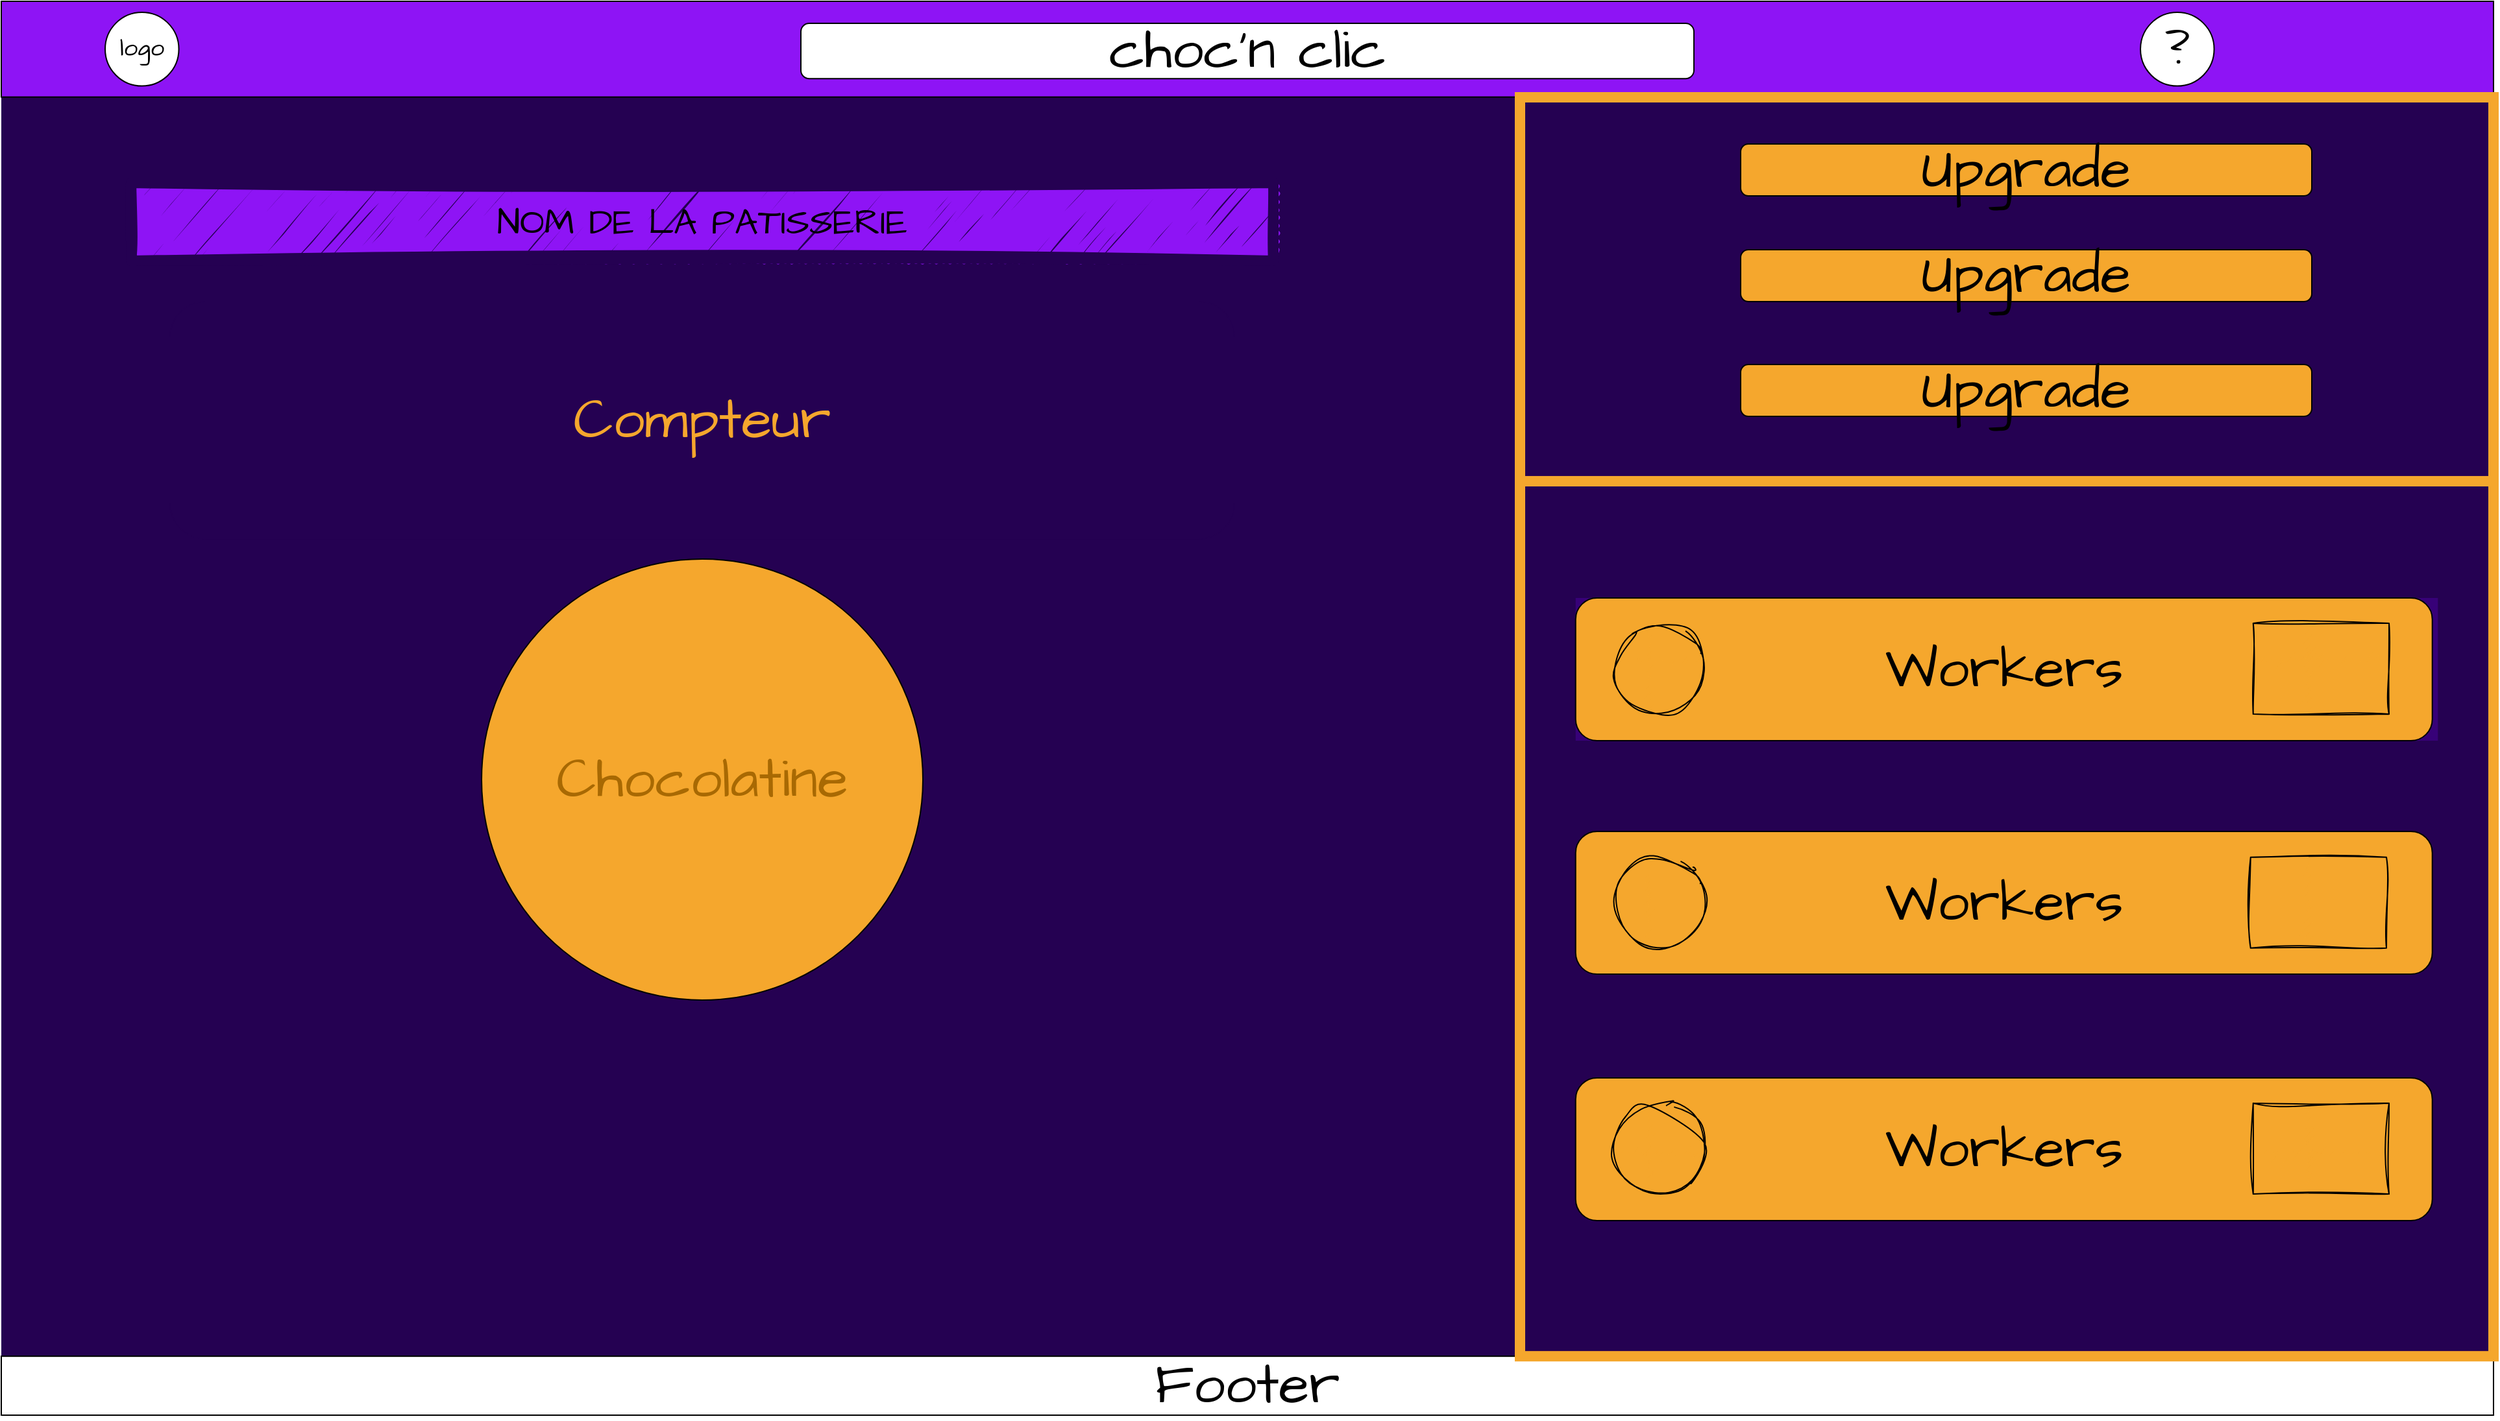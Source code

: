 <mxfile>
    <diagram id="IddLgOeBH7niCE1eEtD_" name="Page-1">
        <mxGraphModel dx="2630" dy="1500" grid="1" gridSize="10" guides="1" tooltips="1" connect="1" arrows="1" fold="1" page="1" pageScale="1" pageWidth="1200" pageHeight="1920" background="#ffffff" math="0" shadow="0">
            <root>
                <mxCell id="0"/>
                <mxCell id="1" parent="0"/>
                <mxCell id="3" value="" style="rounded=0;whiteSpace=wrap;html=1;hachureGap=4;fontFamily=Architects Daughter;fontSource=https%3A%2F%2Ffonts.googleapis.com%2Fcss%3Ffamily%3DArchitects%2BDaughter;fontSize=20;fillColor=#250152;fontColor=#ffffff;strokeColor=none;" parent="1" vertex="1">
                    <mxGeometry x="190" y="40" width="1920" height="1090" as="geometry"/>
                </mxCell>
                <mxCell id="4" value="" style="rounded=0;whiteSpace=wrap;html=1;sketch=0;hachureGap=4;jiggle=2;curveFitting=1;fontFamily=Architects Daughter;fontSource=https%3A%2F%2Ffonts.googleapis.com%2Fcss%3Ffamily%3DArchitects%2BDaughter;fontSize=20;fillColor=#8E14F5;strokeColor=#000000;" parent="1" vertex="1">
                    <mxGeometry x="190" y="40" width="1920" height="73.802" as="geometry"/>
                </mxCell>
                <mxCell id="6" value="&lt;font style=&quot;font-size: 19px;&quot;&gt;logo&lt;/font&gt;" style="ellipse;whiteSpace=wrap;html=1;aspect=fixed;sketch=0;hachureGap=4;jiggle=2;curveFitting=1;fontFamily=Architects Daughter;fontSource=https%3A%2F%2Ffonts.googleapis.com%2Fcss%3Ffamily%3DArchitects%2BDaughter;fontSize=19;" parent="1" vertex="1">
                    <mxGeometry x="270" y="48.516" width="56.771" height="56.771" as="geometry"/>
                </mxCell>
                <mxCell id="7" value="&lt;font style=&quot;font-size: 43px;&quot;&gt;choc'n clic&lt;/font&gt;" style="rounded=1;whiteSpace=wrap;html=1;sketch=0;hachureGap=4;jiggle=2;curveFitting=1;fontFamily=Architects Daughter;fontSource=https%3A%2F%2Ffonts.googleapis.com%2Fcss%3Ffamily%3DArchitects%2BDaughter;fontSize=20;" parent="1" vertex="1">
                    <mxGeometry x="806.0" y="57.031" width="688.0" height="42.578" as="geometry"/>
                </mxCell>
                <mxCell id="11" value="&lt;font style=&quot;font-size: 38px;&quot;&gt;?&lt;/font&gt;" style="ellipse;whiteSpace=wrap;html=1;aspect=fixed;sketch=0;hachureGap=4;jiggle=2;curveFitting=1;fontFamily=Architects Daughter;fontSource=https%3A%2F%2Ffonts.googleapis.com%2Fcss%3Ffamily%3DArchitects%2BDaughter;fontSize=20;" parent="1" vertex="1">
                    <mxGeometry x="1838.0" y="48.516" width="56.771" height="56.771" as="geometry"/>
                </mxCell>
                <mxCell id="15" value="Footer" style="rounded=0;whiteSpace=wrap;html=1;sketch=0;hachureGap=4;jiggle=2;curveFitting=1;fontFamily=Architects Daughter;fontSource=https%3A%2F%2Ffonts.googleapis.com%2Fcss%3Ffamily%3DArchitects%2BDaughter;fontSize=43;" parent="1" vertex="1">
                    <mxGeometry x="190" y="1084.583" width="1920" height="45.417" as="geometry"/>
                </mxCell>
                <mxCell id="12" value="&lt;font color=&quot;#f5a72d&quot;&gt;Compteur&lt;/font&gt;" style="rounded=1;whiteSpace=wrap;html=1;sketch=0;hachureGap=4;jiggle=2;curveFitting=1;fontFamily=Architects Daughter;fontSource=https%3A%2F%2Ffonts.googleapis.com%2Fcss%3Ffamily%3DArchitects%2BDaughter;fontSize=43;fillColor=#250152;strokeColor=#250152;" parent="1" vertex="1">
                    <mxGeometry x="320" y="271.47" width="820" height="182.94" as="geometry"/>
                </mxCell>
                <mxCell id="13" value="&lt;font color=&quot;#a86903&quot;&gt;Chocolatine&lt;/font&gt;" style="ellipse;whiteSpace=wrap;html=1;aspect=fixed;sketch=0;hachureGap=4;jiggle=2;curveFitting=1;fontFamily=Architects Daughter;fontSource=https%3A%2F%2Ffonts.googleapis.com%2Fcss%3Ffamily%3DArchitects%2BDaughter;fontSize=43;fillColor=#F5A72D;" parent="1" vertex="1">
                    <mxGeometry x="560" y="469.999" width="340" height="340" as="geometry"/>
                </mxCell>
                <mxCell id="18" value="" style="rounded=0;whiteSpace=wrap;html=1;sketch=0;hachureGap=4;jiggle=2;curveFitting=1;fontFamily=Architects Daughter;fontSource=https%3A%2F%2Ffonts.googleapis.com%2Fcss%3Ffamily%3DArchitects%2BDaughter;fontSize=43;fillColor=#250152;strokeColor=#F5A72D;strokeWidth=8;" parent="1" vertex="1">
                    <mxGeometry x="1360" y="114" width="750.0" height="295.98" as="geometry"/>
                </mxCell>
                <mxCell id="19" value="Upgrade" style="rounded=1;whiteSpace=wrap;html=1;sketch=0;hachureGap=4;jiggle=2;curveFitting=1;fontFamily=Architects Daughter;fontSource=https%3A%2F%2Ffonts.googleapis.com%2Fcss%3Ffamily%3DArchitects%2BDaughter;fontSize=43;fillColor=#F5A72D;" parent="1" vertex="1">
                    <mxGeometry x="1530" y="150" width="440" height="40" as="geometry"/>
                </mxCell>
                <mxCell id="21" value="Upgrade" style="rounded=1;whiteSpace=wrap;html=1;sketch=0;hachureGap=4;jiggle=2;curveFitting=1;fontFamily=Architects Daughter;fontSource=https%3A%2F%2Ffonts.googleapis.com%2Fcss%3Ffamily%3DArchitects%2BDaughter;fontSize=43;fillColor=#F5A72D;" parent="1" vertex="1">
                    <mxGeometry x="1530" y="231.47" width="440" height="40" as="geometry"/>
                </mxCell>
                <mxCell id="22" value="Upgrade" style="rounded=1;whiteSpace=wrap;html=1;sketch=0;hachureGap=4;jiggle=2;curveFitting=1;fontFamily=Architects Daughter;fontSource=https%3A%2F%2Ffonts.googleapis.com%2Fcss%3Ffamily%3DArchitects%2BDaughter;fontSize=43;fillColor=#F5A72D;" parent="1" vertex="1">
                    <mxGeometry x="1530" y="320" width="440" height="40" as="geometry"/>
                </mxCell>
                <mxCell id="17" value="" style="rounded=0;whiteSpace=wrap;html=1;sketch=0;hachureGap=4;jiggle=2;curveFitting=1;fontFamily=Architects Daughter;fontSource=https%3A%2F%2Ffonts.googleapis.com%2Fcss%3Ffamily%3DArchitects%2BDaughter;fontSize=43;fillColor=#250152;strokeColor=#F5A72D;strokeWidth=8;" parent="1" vertex="1">
                    <mxGeometry x="1360" y="410.0" width="750" height="674.58" as="geometry"/>
                </mxCell>
                <mxCell id="63" value="" style="group" vertex="1" connectable="0" parent="1">
                    <mxGeometry x="1420" y="870" width="660" height="110" as="geometry"/>
                </mxCell>
                <mxCell id="65" value="" style="ellipse;whiteSpace=wrap;html=1;aspect=fixed;sketch=1;hachureGap=4;jiggle=2;curveFitting=1;fontFamily=Architects Daughter;fontSource=https%3A%2F%2Ffonts.googleapis.com%2Fcss%3Ffamily%3DArchitects%2BDaughter;fontSize=20;" vertex="1" parent="63">
                    <mxGeometry x="42.359" y="14.557" width="69.767" height="69.767" as="geometry"/>
                </mxCell>
                <mxCell id="66" value="" style="rounded=0;whiteSpace=wrap;html=1;sketch=1;hachureGap=4;jiggle=2;curveFitting=1;fontFamily=Architects Daughter;fontSource=https%3A%2F%2Ffonts.googleapis.com%2Fcss%3Ffamily%3DArchitects%2BDaughter;fontSize=20;" vertex="1" parent="63">
                    <mxGeometry x="522.01" y="19.557" width="104.651" height="70.0" as="geometry"/>
                </mxCell>
                <mxCell id="57" value="" style="group;fillColor=#370178;container=0;" vertex="1" connectable="0" parent="1">
                    <mxGeometry x="1402.86" y="500" width="664.286" height="110" as="geometry"/>
                </mxCell>
                <mxCell id="23" value="Workers" style="rounded=1;whiteSpace=wrap;html=1;sketch=0;hachureGap=4;jiggle=2;curveFitting=1;fontFamily=Architects Daughter;fontSource=https%3A%2F%2Ffonts.googleapis.com%2Fcss%3Ffamily%3DArchitects%2BDaughter;fontSize=43;fillColor=#F5A72D;" parent="1" vertex="1">
                    <mxGeometry x="1402.86" y="500" width="660" height="110" as="geometry"/>
                </mxCell>
                <mxCell id="29" value="" style="ellipse;whiteSpace=wrap;html=1;aspect=fixed;sketch=1;hachureGap=4;jiggle=2;curveFitting=1;fontFamily=Architects Daughter;fontSource=https%3A%2F%2Ffonts.googleapis.com%2Fcss%3Ffamily%3DArchitects%2BDaughter;fontSize=20;fillColor=#F5A72D;" vertex="1" parent="1">
                    <mxGeometry x="1432.859" y="520.117" width="69.767" height="69.767" as="geometry"/>
                </mxCell>
                <mxCell id="30" value="" style="rounded=0;whiteSpace=wrap;html=1;sketch=1;hachureGap=4;jiggle=2;curveFitting=1;fontFamily=Architects Daughter;fontSource=https%3A%2F%2Ffonts.googleapis.com%2Fcss%3Ffamily%3DArchitects%2BDaughter;fontSize=20;fillColor=#F5A72D;" vertex="1" parent="1">
                    <mxGeometry x="1924.87" y="519.557" width="104.651" height="70.0" as="geometry"/>
                </mxCell>
                <mxCell id="60" value="Workers" style="rounded=1;whiteSpace=wrap;html=1;sketch=0;hachureGap=4;jiggle=2;curveFitting=1;fontFamily=Architects Daughter;fontSource=https%3A%2F%2Ffonts.googleapis.com%2Fcss%3Ffamily%3DArchitects%2BDaughter;fontSize=43;fillColor=#F5A72D;" vertex="1" parent="1">
                    <mxGeometry x="1402.86" y="680" width="660" height="110" as="geometry"/>
                </mxCell>
                <mxCell id="61" value="" style="ellipse;whiteSpace=wrap;html=1;aspect=fixed;sketch=1;hachureGap=4;jiggle=2;curveFitting=1;fontFamily=Architects Daughter;fontSource=https%3A%2F%2Ffonts.googleapis.com%2Fcss%3Ffamily%3DArchitects%2BDaughter;fontSize=20;fillColor=#F5A72D;" vertex="1" parent="1">
                    <mxGeometry x="1432.859" y="700.117" width="69.767" height="69.767" as="geometry"/>
                </mxCell>
                <mxCell id="62" value="" style="rounded=0;whiteSpace=wrap;html=1;sketch=1;hachureGap=4;jiggle=2;curveFitting=1;fontFamily=Architects Daughter;fontSource=https%3A%2F%2Ffonts.googleapis.com%2Fcss%3Ffamily%3DArchitects%2BDaughter;fontSize=20;fillColor=#F5A72D;" vertex="1" parent="1">
                    <mxGeometry x="1922.86" y="699.887" width="104.651" height="70.0" as="geometry"/>
                </mxCell>
                <mxCell id="68" value="Workers" style="rounded=1;whiteSpace=wrap;html=1;sketch=0;hachureGap=4;jiggle=2;curveFitting=1;fontFamily=Architects Daughter;fontSource=https%3A%2F%2Ffonts.googleapis.com%2Fcss%3Ffamily%3DArchitects%2BDaughter;fontSize=43;fillColor=#F5A72D;" vertex="1" parent="1">
                    <mxGeometry x="1402.86" y="870" width="660" height="110" as="geometry"/>
                </mxCell>
                <mxCell id="69" value="" style="ellipse;whiteSpace=wrap;html=1;aspect=fixed;sketch=1;hachureGap=4;jiggle=2;curveFitting=1;fontFamily=Architects Daughter;fontSource=https%3A%2F%2Ffonts.googleapis.com%2Fcss%3Ffamily%3DArchitects%2BDaughter;fontSize=20;fillColor=#F5A72D;" vertex="1" parent="1">
                    <mxGeometry x="1432.859" y="889.557" width="69.767" height="69.767" as="geometry"/>
                </mxCell>
                <mxCell id="70" value="" style="rounded=0;whiteSpace=wrap;html=1;sketch=1;hachureGap=4;jiggle=2;curveFitting=1;fontFamily=Architects Daughter;fontSource=https%3A%2F%2Ffonts.googleapis.com%2Fcss%3Ffamily%3DArchitects%2BDaughter;fontSize=20;fillColor=#F5A72D;" vertex="1" parent="1">
                    <mxGeometry x="1924.87" y="889.557" width="104.651" height="70.0" as="geometry"/>
                </mxCell>
                <mxCell id="77" value="&lt;font style=&quot;font-size: 28px;&quot; color=&quot;#000000&quot;&gt;NOM DE LA PATISSERIE&lt;/font&gt;" style="rounded=0;whiteSpace=wrap;html=1;sketch=1;hachureGap=4;jiggle=2;curveFitting=1;strokeColor=#250152;strokeWidth=8;fontFamily=Architects Daughter;fontSource=https%3A%2F%2Ffonts.googleapis.com%2Fcss%3Ffamily%3DArchitects%2BDaughter;fontSize=19;fontColor=#A86903;fillColor=#8E14F5;" vertex="1" parent="1">
                    <mxGeometry x="290" y="180" width="880" height="60" as="geometry"/>
                </mxCell>
            </root>
        </mxGraphModel>
    </diagram>
</mxfile>